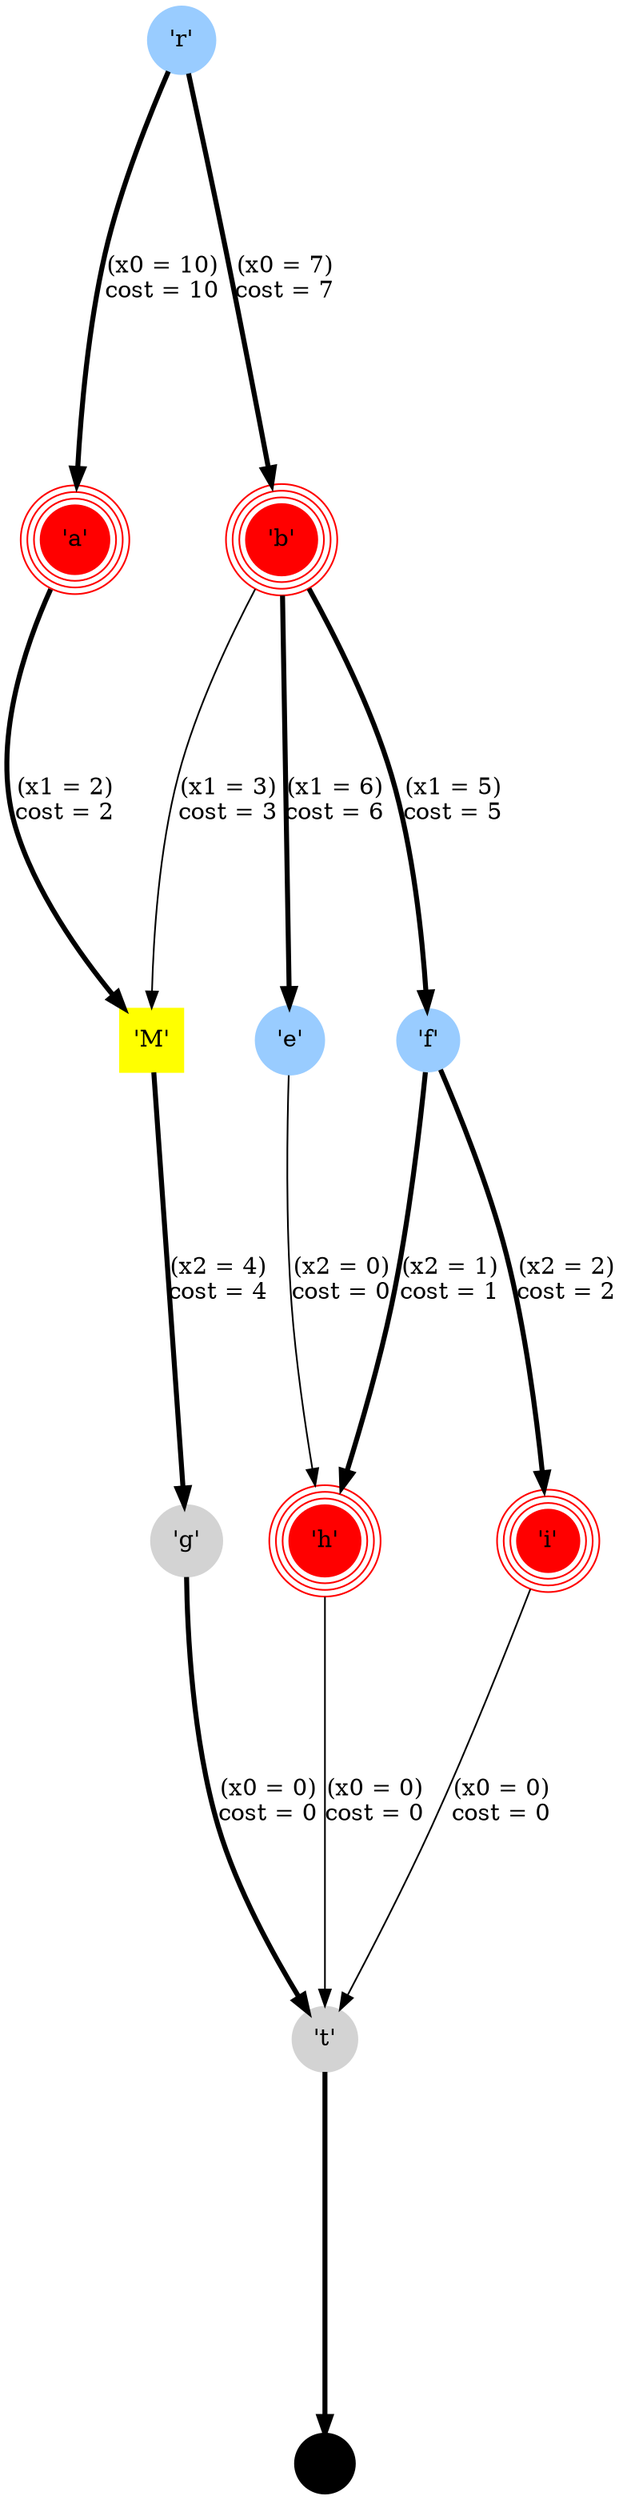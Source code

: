 digraph {
        ranksep = 3;

        0 [shape=circle,style=filled,color="#99ccff",peripheries=1,group="root",label="'r'"];
        1 [shape=circle,style=filled,color=red,peripheries=4,group="0",label="'a'"];
        0 -> 1 [penwidth=3,label="(x0 = 10)\ncost = 10"];
        2 [shape=circle,style=filled,color=red,peripheries=4,group="0",label="'b'"];
        0 -> 2 [penwidth=3,label="(x0 = 7)\ncost = 7"];
        5 [shape=circle,style=filled,color="#99ccff",peripheries=1,group="1",label="'e'"];
        2 -> 5 [penwidth=3,label="(x1 = 6)\ncost = 6"];
        6 [shape=circle,style=filled,color="#99ccff",peripheries=1,group="1",label="'f'"];
        2 -> 6 [penwidth=3,label="(x1 = 5)\ncost = 5"];
        7 [shape=square,style=filled,color=yellow,peripheries=1,group="1",label="'M'"];
        2 -> 7 [penwidth=1,label="(x1 = 3)\ncost = 3"];
        1 -> 7 [penwidth=3,label="(x1 = 2)\ncost = 2"];
        8 [shape=circle,style=filled,color=red,peripheries=4,group="2",label="'h'"];
        6 -> 8 [penwidth=3,label="(x2 = 1)\ncost = 1"];
        5 -> 8 [penwidth=1,label="(x2 = 0)\ncost = 0"];
        9 [shape=circle,style=filled,color=red,peripheries=4,group="2",label="'i'"];
        6 -> 9 [penwidth=3,label="(x2 = 2)\ncost = 2"];
        10 [shape=circle,style=filled,color=lightgray,peripheries=1,group="2",label="'g'"];
        7 -> 10 [penwidth=3,label="(x2 = 4)\ncost = 4"];
        11 [shape=circle,style=filled,color=lightgray,peripheries=1,group="0",label="'t'"];
        9 -> 11 [penwidth=1,label="(x0 = 0)\ncost = 0"];
        10 -> 11 [penwidth=3,label="(x0 = 0)\ncost = 0"];
        8 -> 11 [penwidth=1,label="(x0 = 0)\ncost = 0"];
        terminal [shape="circle", label="", style="filled", color="black", group="terminal"];
        11 -> terminal [penwidth=3];
}